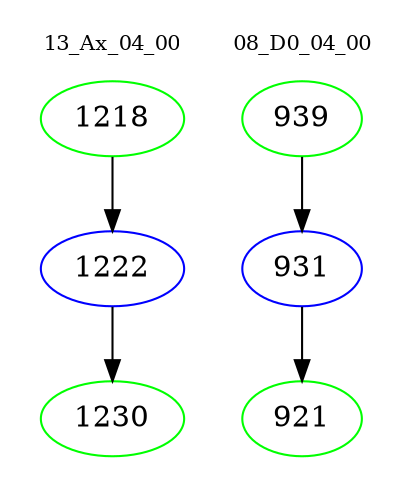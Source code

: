 digraph{
subgraph cluster_0 {
color = white
label = "13_Ax_04_00";
fontsize=10;
T0_1218 [label="1218", color="green"]
T0_1218 -> T0_1222 [color="black"]
T0_1222 [label="1222", color="blue"]
T0_1222 -> T0_1230 [color="black"]
T0_1230 [label="1230", color="green"]
}
subgraph cluster_1 {
color = white
label = "08_D0_04_00";
fontsize=10;
T1_939 [label="939", color="green"]
T1_939 -> T1_931 [color="black"]
T1_931 [label="931", color="blue"]
T1_931 -> T1_921 [color="black"]
T1_921 [label="921", color="green"]
}
}
